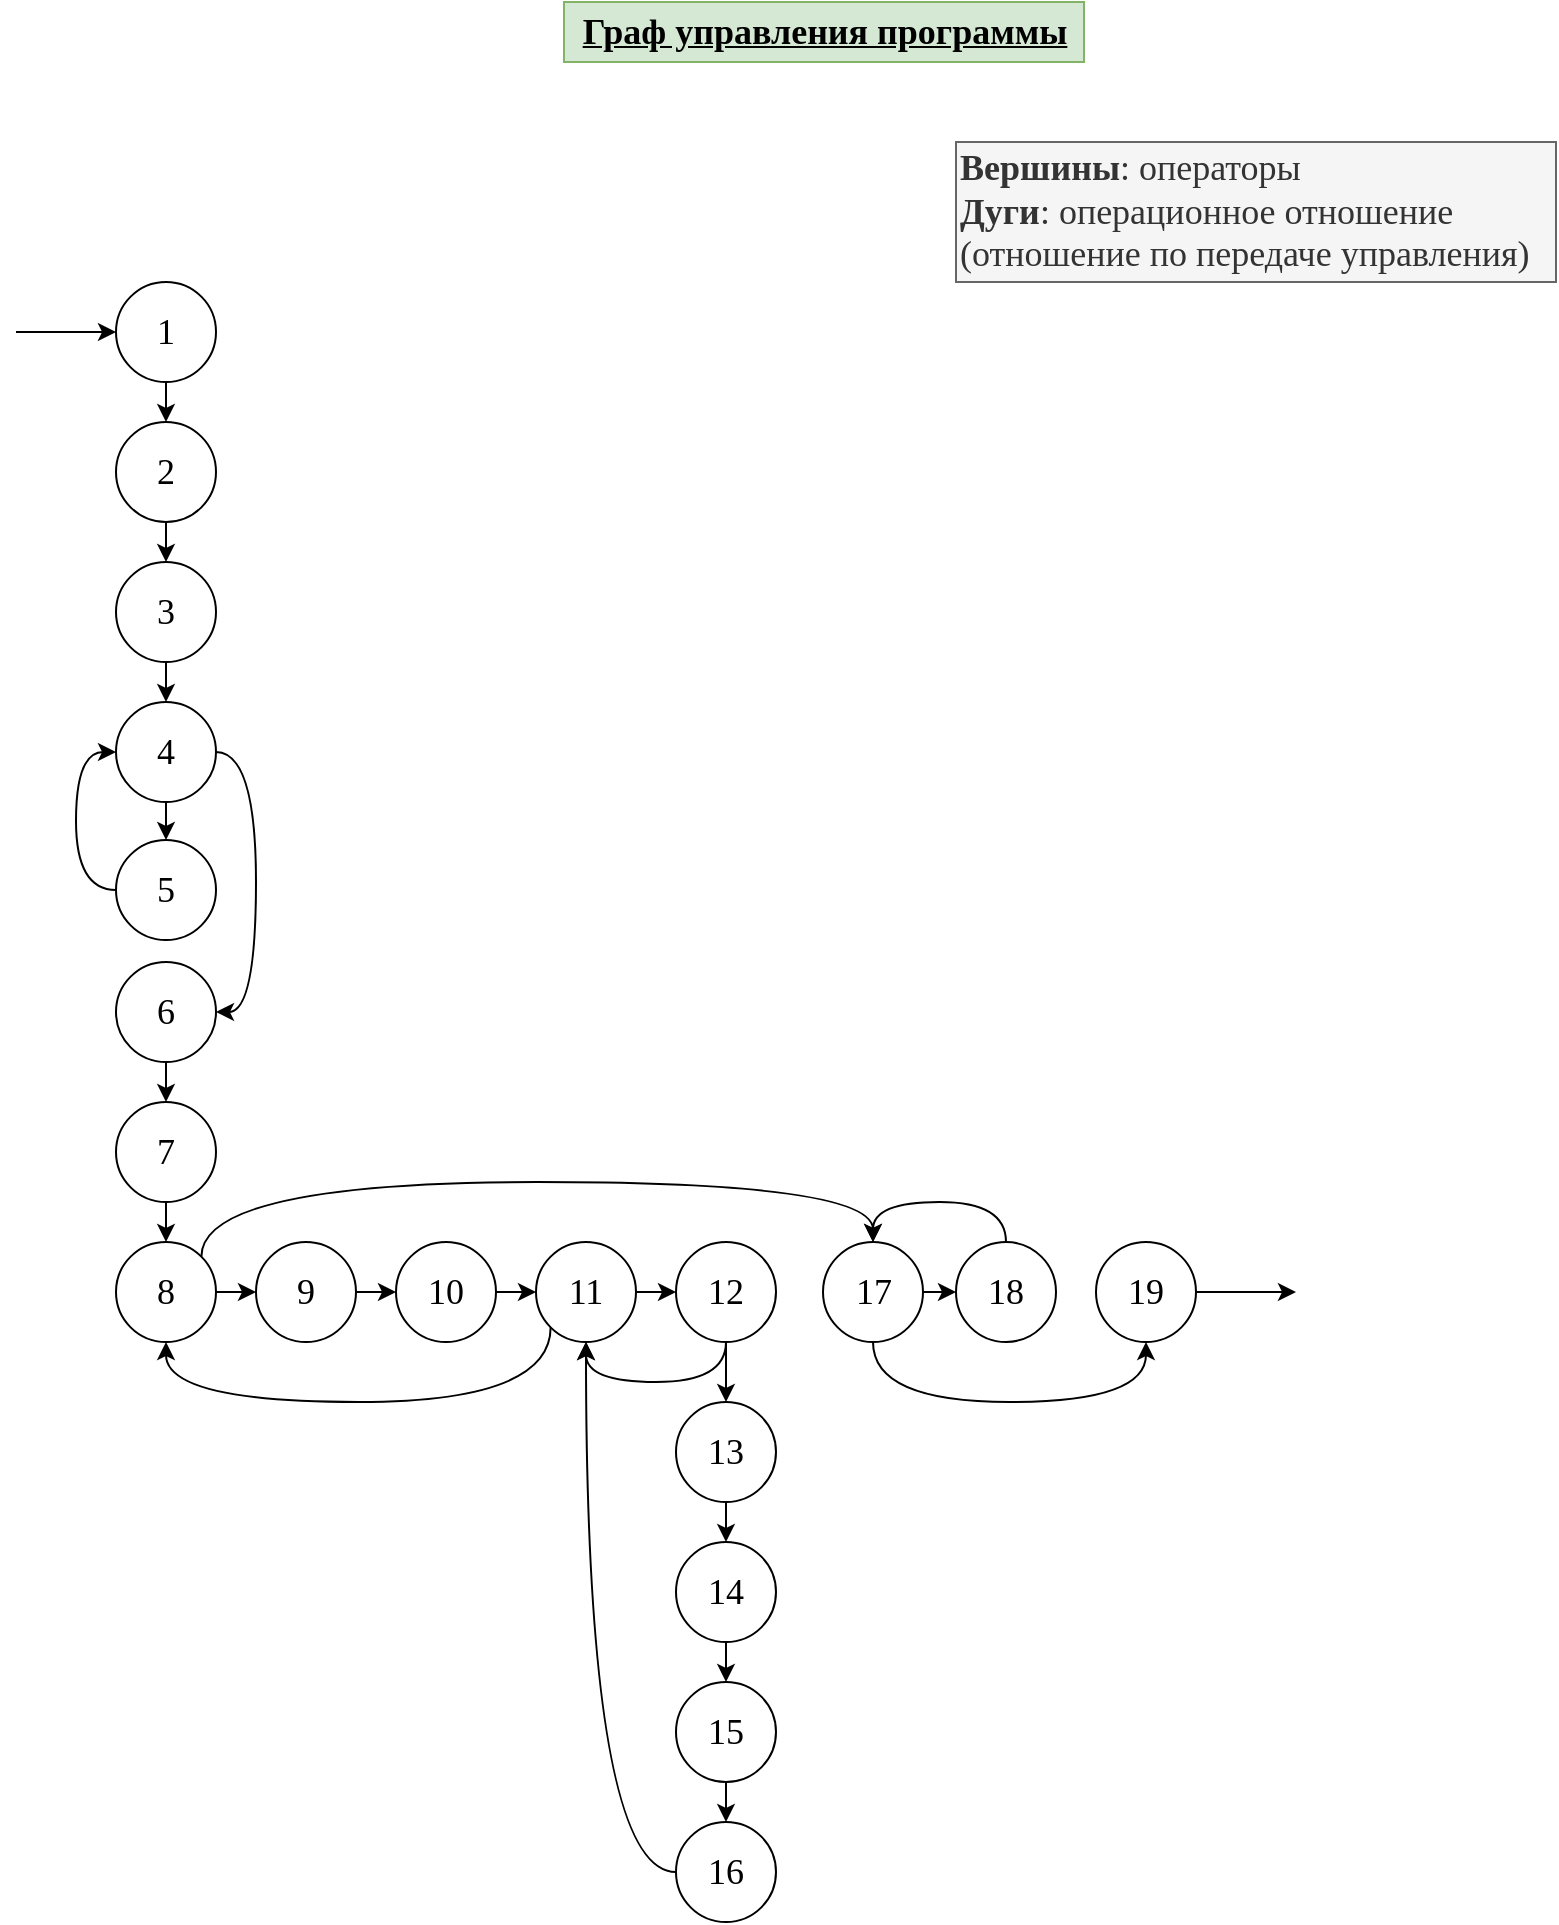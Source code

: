 <mxfile version="13.0.3" type="device"><diagram id="yCE5dJvR9kHQ0ktFqt2Z" name="Page-1"><mxGraphModel dx="1334" dy="816" grid="1" gridSize="10" guides="1" tooltips="1" connect="1" arrows="1" fold="1" page="1" pageScale="1" pageWidth="827" pageHeight="1169" math="0" shadow="0"><root><mxCell id="0"/><mxCell id="1" parent="0"/><mxCell id="_pgIUggshKBwAzN253tY-1" value="Граф управления программы" style="text;html=1;align=center;verticalAlign=middle;resizable=0;points=[];autosize=1;fontSize=18;fontFamily=Times New Roman;fontStyle=5;fillColor=#d5e8d4;strokeColor=#82b366;" parent="1" vertex="1"><mxGeometry x="284" y="20" width="260" height="30" as="geometry"/></mxCell><mxCell id="_pgIUggshKBwAzN253tY-2" value="&lt;b&gt;Вершины&lt;/b&gt;: операторы&lt;br&gt;&lt;b&gt;Дуги&lt;/b&gt;: операционное отношение &lt;br&gt;(отношение по передаче управления)" style="text;html=1;align=left;verticalAlign=middle;resizable=0;points=[];autosize=1;fontSize=18;fontFamily=Times New Roman;fillColor=#f5f5f5;strokeColor=#666666;fontColor=#333333;" parent="1" vertex="1"><mxGeometry x="480" y="90" width="300" height="70" as="geometry"/></mxCell><mxCell id="puWPNP9X7X31bpwBc7MB-2" style="edgeStyle=orthogonalEdgeStyle;rounded=0;orthogonalLoop=1;jettySize=auto;html=1;exitX=0.5;exitY=1;exitDx=0;exitDy=0;entryX=0.5;entryY=0;entryDx=0;entryDy=0;" parent="1" source="_pgIUggshKBwAzN253tY-3" target="_pgIUggshKBwAzN253tY-5" edge="1"><mxGeometry relative="1" as="geometry"/></mxCell><mxCell id="_pgIUggshKBwAzN253tY-3" value="1" style="ellipse;whiteSpace=wrap;html=1;aspect=fixed;fontFamily=Times New Roman;fontSize=18;" parent="1" vertex="1"><mxGeometry x="60" y="160" width="50" height="50" as="geometry"/></mxCell><mxCell id="_pgIUggshKBwAzN253tY-4" value="" style="endArrow=classic;html=1;fontFamily=Times New Roman;fontSize=18;entryX=0;entryY=0.5;entryDx=0;entryDy=0;" parent="1" target="_pgIUggshKBwAzN253tY-3" edge="1"><mxGeometry width="50" height="50" relative="1" as="geometry"><mxPoint x="10" y="185" as="sourcePoint"/><mxPoint x="400" y="280" as="targetPoint"/></mxGeometry></mxCell><mxCell id="puWPNP9X7X31bpwBc7MB-3" style="edgeStyle=orthogonalEdgeStyle;rounded=0;orthogonalLoop=1;jettySize=auto;html=1;exitX=0.5;exitY=1;exitDx=0;exitDy=0;entryX=0.5;entryY=0;entryDx=0;entryDy=0;" parent="1" source="_pgIUggshKBwAzN253tY-5" target="_pgIUggshKBwAzN253tY-6" edge="1"><mxGeometry relative="1" as="geometry"/></mxCell><mxCell id="_pgIUggshKBwAzN253tY-5" value="2" style="ellipse;whiteSpace=wrap;html=1;aspect=fixed;fontFamily=Times New Roman;fontSize=18;" parent="1" vertex="1"><mxGeometry x="60" y="230" width="50" height="50" as="geometry"/></mxCell><mxCell id="puWPNP9X7X31bpwBc7MB-4" style="edgeStyle=orthogonalEdgeStyle;rounded=0;orthogonalLoop=1;jettySize=auto;html=1;exitX=0.5;exitY=1;exitDx=0;exitDy=0;entryX=0.5;entryY=0;entryDx=0;entryDy=0;" parent="1" source="_pgIUggshKBwAzN253tY-6" target="_pgIUggshKBwAzN253tY-8" edge="1"><mxGeometry relative="1" as="geometry"/></mxCell><mxCell id="_pgIUggshKBwAzN253tY-6" value="3" style="ellipse;whiteSpace=wrap;html=1;aspect=fixed;fontFamily=Times New Roman;fontSize=18;" parent="1" vertex="1"><mxGeometry x="60" y="300" width="50" height="50" as="geometry"/></mxCell><mxCell id="puWPNP9X7X31bpwBc7MB-6" style="edgeStyle=orthogonalEdgeStyle;rounded=0;orthogonalLoop=1;jettySize=auto;html=1;exitX=0;exitY=0.5;exitDx=0;exitDy=0;entryX=0;entryY=0.5;entryDx=0;entryDy=0;curved=1;" parent="1" source="_pgIUggshKBwAzN253tY-7" target="_pgIUggshKBwAzN253tY-8" edge="1"><mxGeometry relative="1" as="geometry"/></mxCell><mxCell id="_pgIUggshKBwAzN253tY-7" value="5" style="ellipse;whiteSpace=wrap;html=1;aspect=fixed;fontFamily=Times New Roman;fontSize=18;" parent="1" vertex="1"><mxGeometry x="60" y="439" width="50" height="50" as="geometry"/></mxCell><mxCell id="puWPNP9X7X31bpwBc7MB-5" style="edgeStyle=orthogonalEdgeStyle;rounded=0;orthogonalLoop=1;jettySize=auto;html=1;exitX=0.5;exitY=1;exitDx=0;exitDy=0;entryX=0.5;entryY=0;entryDx=0;entryDy=0;" parent="1" source="_pgIUggshKBwAzN253tY-8" target="_pgIUggshKBwAzN253tY-7" edge="1"><mxGeometry relative="1" as="geometry"/></mxCell><mxCell id="puWPNP9X7X31bpwBc7MB-7" style="edgeStyle=orthogonalEdgeStyle;curved=1;rounded=0;orthogonalLoop=1;jettySize=auto;html=1;exitX=1;exitY=0.5;exitDx=0;exitDy=0;entryX=1;entryY=0.5;entryDx=0;entryDy=0;" parent="1" source="_pgIUggshKBwAzN253tY-8" target="_pgIUggshKBwAzN253tY-14" edge="1"><mxGeometry relative="1" as="geometry"/></mxCell><mxCell id="_pgIUggshKBwAzN253tY-8" value="4" style="ellipse;whiteSpace=wrap;html=1;aspect=fixed;fontFamily=Times New Roman;fontSize=18;" parent="1" vertex="1"><mxGeometry x="60" y="370" width="50" height="50" as="geometry"/></mxCell><mxCell id="puWPNP9X7X31bpwBc7MB-8" style="edgeStyle=orthogonalEdgeStyle;curved=1;rounded=0;orthogonalLoop=1;jettySize=auto;html=1;exitX=0.5;exitY=1;exitDx=0;exitDy=0;entryX=0.5;entryY=0;entryDx=0;entryDy=0;" parent="1" source="_pgIUggshKBwAzN253tY-14" target="_pgIUggshKBwAzN253tY-15" edge="1"><mxGeometry relative="1" as="geometry"/></mxCell><mxCell id="_pgIUggshKBwAzN253tY-14" value="6" style="ellipse;whiteSpace=wrap;html=1;aspect=fixed;fontFamily=Times New Roman;fontSize=18;" parent="1" vertex="1"><mxGeometry x="60" y="500" width="50" height="50" as="geometry"/></mxCell><mxCell id="puWPNP9X7X31bpwBc7MB-9" style="edgeStyle=orthogonalEdgeStyle;curved=1;rounded=0;orthogonalLoop=1;jettySize=auto;html=1;exitX=0.5;exitY=1;exitDx=0;exitDy=0;entryX=0.5;entryY=0;entryDx=0;entryDy=0;" parent="1" source="_pgIUggshKBwAzN253tY-15" target="_pgIUggshKBwAzN253tY-16" edge="1"><mxGeometry relative="1" as="geometry"/></mxCell><mxCell id="_pgIUggshKBwAzN253tY-15" value="7" style="ellipse;whiteSpace=wrap;html=1;aspect=fixed;fontFamily=Times New Roman;fontSize=18;" parent="1" vertex="1"><mxGeometry x="60" y="570" width="50" height="50" as="geometry"/></mxCell><mxCell id="puWPNP9X7X31bpwBc7MB-10" style="edgeStyle=orthogonalEdgeStyle;curved=1;rounded=0;orthogonalLoop=1;jettySize=auto;html=1;exitX=1;exitY=0.5;exitDx=0;exitDy=0;entryX=0;entryY=0.5;entryDx=0;entryDy=0;" parent="1" source="_pgIUggshKBwAzN253tY-16" target="_pgIUggshKBwAzN253tY-17" edge="1"><mxGeometry relative="1" as="geometry"/></mxCell><mxCell id="puWPNP9X7X31bpwBc7MB-29" style="edgeStyle=orthogonalEdgeStyle;curved=1;rounded=0;orthogonalLoop=1;jettySize=auto;html=1;exitX=1;exitY=0;exitDx=0;exitDy=0;entryX=0.5;entryY=0;entryDx=0;entryDy=0;" parent="1" source="_pgIUggshKBwAzN253tY-16" target="_pgIUggshKBwAzN253tY-25" edge="1"><mxGeometry relative="1" as="geometry"><Array as="points"><mxPoint x="103" y="610"/><mxPoint x="439" y="610"/></Array></mxGeometry></mxCell><mxCell id="_pgIUggshKBwAzN253tY-16" value="8" style="ellipse;whiteSpace=wrap;html=1;aspect=fixed;fontFamily=Times New Roman;fontSize=18;" parent="1" vertex="1"><mxGeometry x="60" y="640" width="50" height="50" as="geometry"/></mxCell><mxCell id="puWPNP9X7X31bpwBc7MB-11" style="edgeStyle=orthogonalEdgeStyle;curved=1;rounded=0;orthogonalLoop=1;jettySize=auto;html=1;exitX=1;exitY=0.5;exitDx=0;exitDy=0;entryX=0;entryY=0.5;entryDx=0;entryDy=0;" parent="1" source="_pgIUggshKBwAzN253tY-17" target="_pgIUggshKBwAzN253tY-18" edge="1"><mxGeometry relative="1" as="geometry"/></mxCell><mxCell id="_pgIUggshKBwAzN253tY-17" value="9" style="ellipse;whiteSpace=wrap;html=1;aspect=fixed;fontFamily=Times New Roman;fontSize=18;" parent="1" vertex="1"><mxGeometry x="130" y="640" width="50" height="50" as="geometry"/></mxCell><mxCell id="puWPNP9X7X31bpwBc7MB-12" style="edgeStyle=orthogonalEdgeStyle;curved=1;rounded=0;orthogonalLoop=1;jettySize=auto;html=1;exitX=1;exitY=0.5;exitDx=0;exitDy=0;entryX=0;entryY=0.5;entryDx=0;entryDy=0;" parent="1" source="_pgIUggshKBwAzN253tY-18" target="_pgIUggshKBwAzN253tY-19" edge="1"><mxGeometry relative="1" as="geometry"/></mxCell><mxCell id="_pgIUggshKBwAzN253tY-18" value="10" style="ellipse;whiteSpace=wrap;html=1;aspect=fixed;fontFamily=Times New Roman;fontSize=18;" parent="1" vertex="1"><mxGeometry x="200" y="640" width="50" height="50" as="geometry"/></mxCell><mxCell id="puWPNP9X7X31bpwBc7MB-13" style="edgeStyle=orthogonalEdgeStyle;curved=1;rounded=0;orthogonalLoop=1;jettySize=auto;html=1;exitX=1;exitY=0.5;exitDx=0;exitDy=0;entryX=0;entryY=0.5;entryDx=0;entryDy=0;" parent="1" source="_pgIUggshKBwAzN253tY-19" target="_pgIUggshKBwAzN253tY-20" edge="1"><mxGeometry relative="1" as="geometry"/></mxCell><mxCell id="puWPNP9X7X31bpwBc7MB-21" style="edgeStyle=orthogonalEdgeStyle;curved=1;rounded=0;orthogonalLoop=1;jettySize=auto;html=1;exitX=0;exitY=1;exitDx=0;exitDy=0;entryX=0.5;entryY=1;entryDx=0;entryDy=0;" parent="1" source="_pgIUggshKBwAzN253tY-19" target="_pgIUggshKBwAzN253tY-16" edge="1"><mxGeometry relative="1" as="geometry"><Array as="points"><mxPoint x="277" y="720"/><mxPoint x="85" y="720"/></Array></mxGeometry></mxCell><mxCell id="_pgIUggshKBwAzN253tY-19" value="11" style="ellipse;whiteSpace=wrap;html=1;aspect=fixed;fontFamily=Times New Roman;fontSize=18;" parent="1" vertex="1"><mxGeometry x="270" y="640" width="50" height="50" as="geometry"/></mxCell><mxCell id="puWPNP9X7X31bpwBc7MB-14" style="edgeStyle=orthogonalEdgeStyle;curved=1;rounded=0;orthogonalLoop=1;jettySize=auto;html=1;exitX=0.5;exitY=1;exitDx=0;exitDy=0;entryX=0.5;entryY=1;entryDx=0;entryDy=0;" parent="1" source="_pgIUggshKBwAzN253tY-20" target="_pgIUggshKBwAzN253tY-19" edge="1"><mxGeometry relative="1" as="geometry"/></mxCell><mxCell id="puWPNP9X7X31bpwBc7MB-15" style="edgeStyle=orthogonalEdgeStyle;curved=1;rounded=0;orthogonalLoop=1;jettySize=auto;html=1;exitX=0.5;exitY=1;exitDx=0;exitDy=0;entryX=0.5;entryY=0;entryDx=0;entryDy=0;" parent="1" source="_pgIUggshKBwAzN253tY-20" target="_pgIUggshKBwAzN253tY-21" edge="1"><mxGeometry relative="1" as="geometry"/></mxCell><mxCell id="_pgIUggshKBwAzN253tY-20" value="12" style="ellipse;whiteSpace=wrap;html=1;aspect=fixed;fontFamily=Times New Roman;fontSize=18;" parent="1" vertex="1"><mxGeometry x="340" y="640" width="50" height="50" as="geometry"/></mxCell><mxCell id="puWPNP9X7X31bpwBc7MB-16" style="edgeStyle=orthogonalEdgeStyle;curved=1;rounded=0;orthogonalLoop=1;jettySize=auto;html=1;exitX=0.5;exitY=1;exitDx=0;exitDy=0;entryX=0.5;entryY=0;entryDx=0;entryDy=0;" parent="1" source="_pgIUggshKBwAzN253tY-21" target="_pgIUggshKBwAzN253tY-22" edge="1"><mxGeometry relative="1" as="geometry"/></mxCell><mxCell id="_pgIUggshKBwAzN253tY-21" value="13" style="ellipse;whiteSpace=wrap;html=1;aspect=fixed;fontFamily=Times New Roman;fontSize=18;" parent="1" vertex="1"><mxGeometry x="340" y="720" width="50" height="50" as="geometry"/></mxCell><mxCell id="puWPNP9X7X31bpwBc7MB-17" style="edgeStyle=orthogonalEdgeStyle;curved=1;rounded=0;orthogonalLoop=1;jettySize=auto;html=1;exitX=0.5;exitY=1;exitDx=0;exitDy=0;entryX=0.5;entryY=0;entryDx=0;entryDy=0;" parent="1" source="_pgIUggshKBwAzN253tY-22" target="_pgIUggshKBwAzN253tY-23" edge="1"><mxGeometry relative="1" as="geometry"/></mxCell><mxCell id="_pgIUggshKBwAzN253tY-22" value="14" style="ellipse;whiteSpace=wrap;html=1;aspect=fixed;fontFamily=Times New Roman;fontSize=18;" parent="1" vertex="1"><mxGeometry x="340" y="790" width="50" height="50" as="geometry"/></mxCell><mxCell id="puWPNP9X7X31bpwBc7MB-18" style="edgeStyle=orthogonalEdgeStyle;curved=1;rounded=0;orthogonalLoop=1;jettySize=auto;html=1;exitX=0.5;exitY=1;exitDx=0;exitDy=0;entryX=0.5;entryY=0;entryDx=0;entryDy=0;" parent="1" source="_pgIUggshKBwAzN253tY-23" target="_pgIUggshKBwAzN253tY-24" edge="1"><mxGeometry relative="1" as="geometry"/></mxCell><mxCell id="_pgIUggshKBwAzN253tY-23" value="15" style="ellipse;whiteSpace=wrap;html=1;aspect=fixed;fontFamily=Times New Roman;fontSize=18;" parent="1" vertex="1"><mxGeometry x="340" y="860" width="50" height="50" as="geometry"/></mxCell><mxCell id="puWPNP9X7X31bpwBc7MB-19" style="edgeStyle=orthogonalEdgeStyle;curved=1;rounded=0;orthogonalLoop=1;jettySize=auto;html=1;exitX=0;exitY=0.5;exitDx=0;exitDy=0;entryX=0.5;entryY=1;entryDx=0;entryDy=0;" parent="1" source="_pgIUggshKBwAzN253tY-24" target="_pgIUggshKBwAzN253tY-19" edge="1"><mxGeometry relative="1" as="geometry"/></mxCell><mxCell id="_pgIUggshKBwAzN253tY-24" value="16" style="ellipse;whiteSpace=wrap;html=1;aspect=fixed;fontFamily=Times New Roman;fontSize=18;" parent="1" vertex="1"><mxGeometry x="340" y="930" width="50" height="50" as="geometry"/></mxCell><mxCell id="puWPNP9X7X31bpwBc7MB-23" style="edgeStyle=orthogonalEdgeStyle;curved=1;rounded=0;orthogonalLoop=1;jettySize=auto;html=1;exitX=1;exitY=0.5;exitDx=0;exitDy=0;entryX=0;entryY=0.5;entryDx=0;entryDy=0;" parent="1" source="_pgIUggshKBwAzN253tY-25" target="_pgIUggshKBwAzN253tY-26" edge="1"><mxGeometry relative="1" as="geometry"/></mxCell><mxCell id="puWPNP9X7X31bpwBc7MB-31" style="edgeStyle=orthogonalEdgeStyle;curved=1;rounded=0;orthogonalLoop=1;jettySize=auto;html=1;exitX=0.5;exitY=1;exitDx=0;exitDy=0;entryX=0.5;entryY=1;entryDx=0;entryDy=0;" parent="1" source="_pgIUggshKBwAzN253tY-25" target="puWPNP9X7X31bpwBc7MB-30" edge="1"><mxGeometry relative="1" as="geometry"><Array as="points"><mxPoint x="439" y="720"/><mxPoint x="575" y="720"/></Array></mxGeometry></mxCell><mxCell id="_pgIUggshKBwAzN253tY-25" value="17" style="ellipse;whiteSpace=wrap;html=1;aspect=fixed;fontFamily=Times New Roman;fontSize=18;" parent="1" vertex="1"><mxGeometry x="413.5" y="640" width="50" height="50" as="geometry"/></mxCell><mxCell id="puWPNP9X7X31bpwBc7MB-27" style="edgeStyle=orthogonalEdgeStyle;curved=1;rounded=0;orthogonalLoop=1;jettySize=auto;html=1;exitX=0.5;exitY=0;exitDx=0;exitDy=0;entryX=0.5;entryY=0;entryDx=0;entryDy=0;" parent="1" source="_pgIUggshKBwAzN253tY-26" target="_pgIUggshKBwAzN253tY-25" edge="1"><mxGeometry relative="1" as="geometry"/></mxCell><mxCell id="_pgIUggshKBwAzN253tY-26" value="18" style="ellipse;whiteSpace=wrap;html=1;aspect=fixed;fontFamily=Times New Roman;fontSize=18;" parent="1" vertex="1"><mxGeometry x="480" y="640" width="50" height="50" as="geometry"/></mxCell><mxCell id="puWPNP9X7X31bpwBc7MB-32" style="edgeStyle=orthogonalEdgeStyle;curved=1;rounded=0;orthogonalLoop=1;jettySize=auto;html=1;exitX=1;exitY=0.5;exitDx=0;exitDy=0;" parent="1" source="puWPNP9X7X31bpwBc7MB-30" edge="1"><mxGeometry relative="1" as="geometry"><mxPoint x="650" y="665" as="targetPoint"/></mxGeometry></mxCell><mxCell id="puWPNP9X7X31bpwBc7MB-30" value="19" style="ellipse;whiteSpace=wrap;html=1;aspect=fixed;fontFamily=Times New Roman;fontSize=18;" parent="1" vertex="1"><mxGeometry x="550" y="640" width="50" height="50" as="geometry"/></mxCell></root></mxGraphModel></diagram></mxfile>